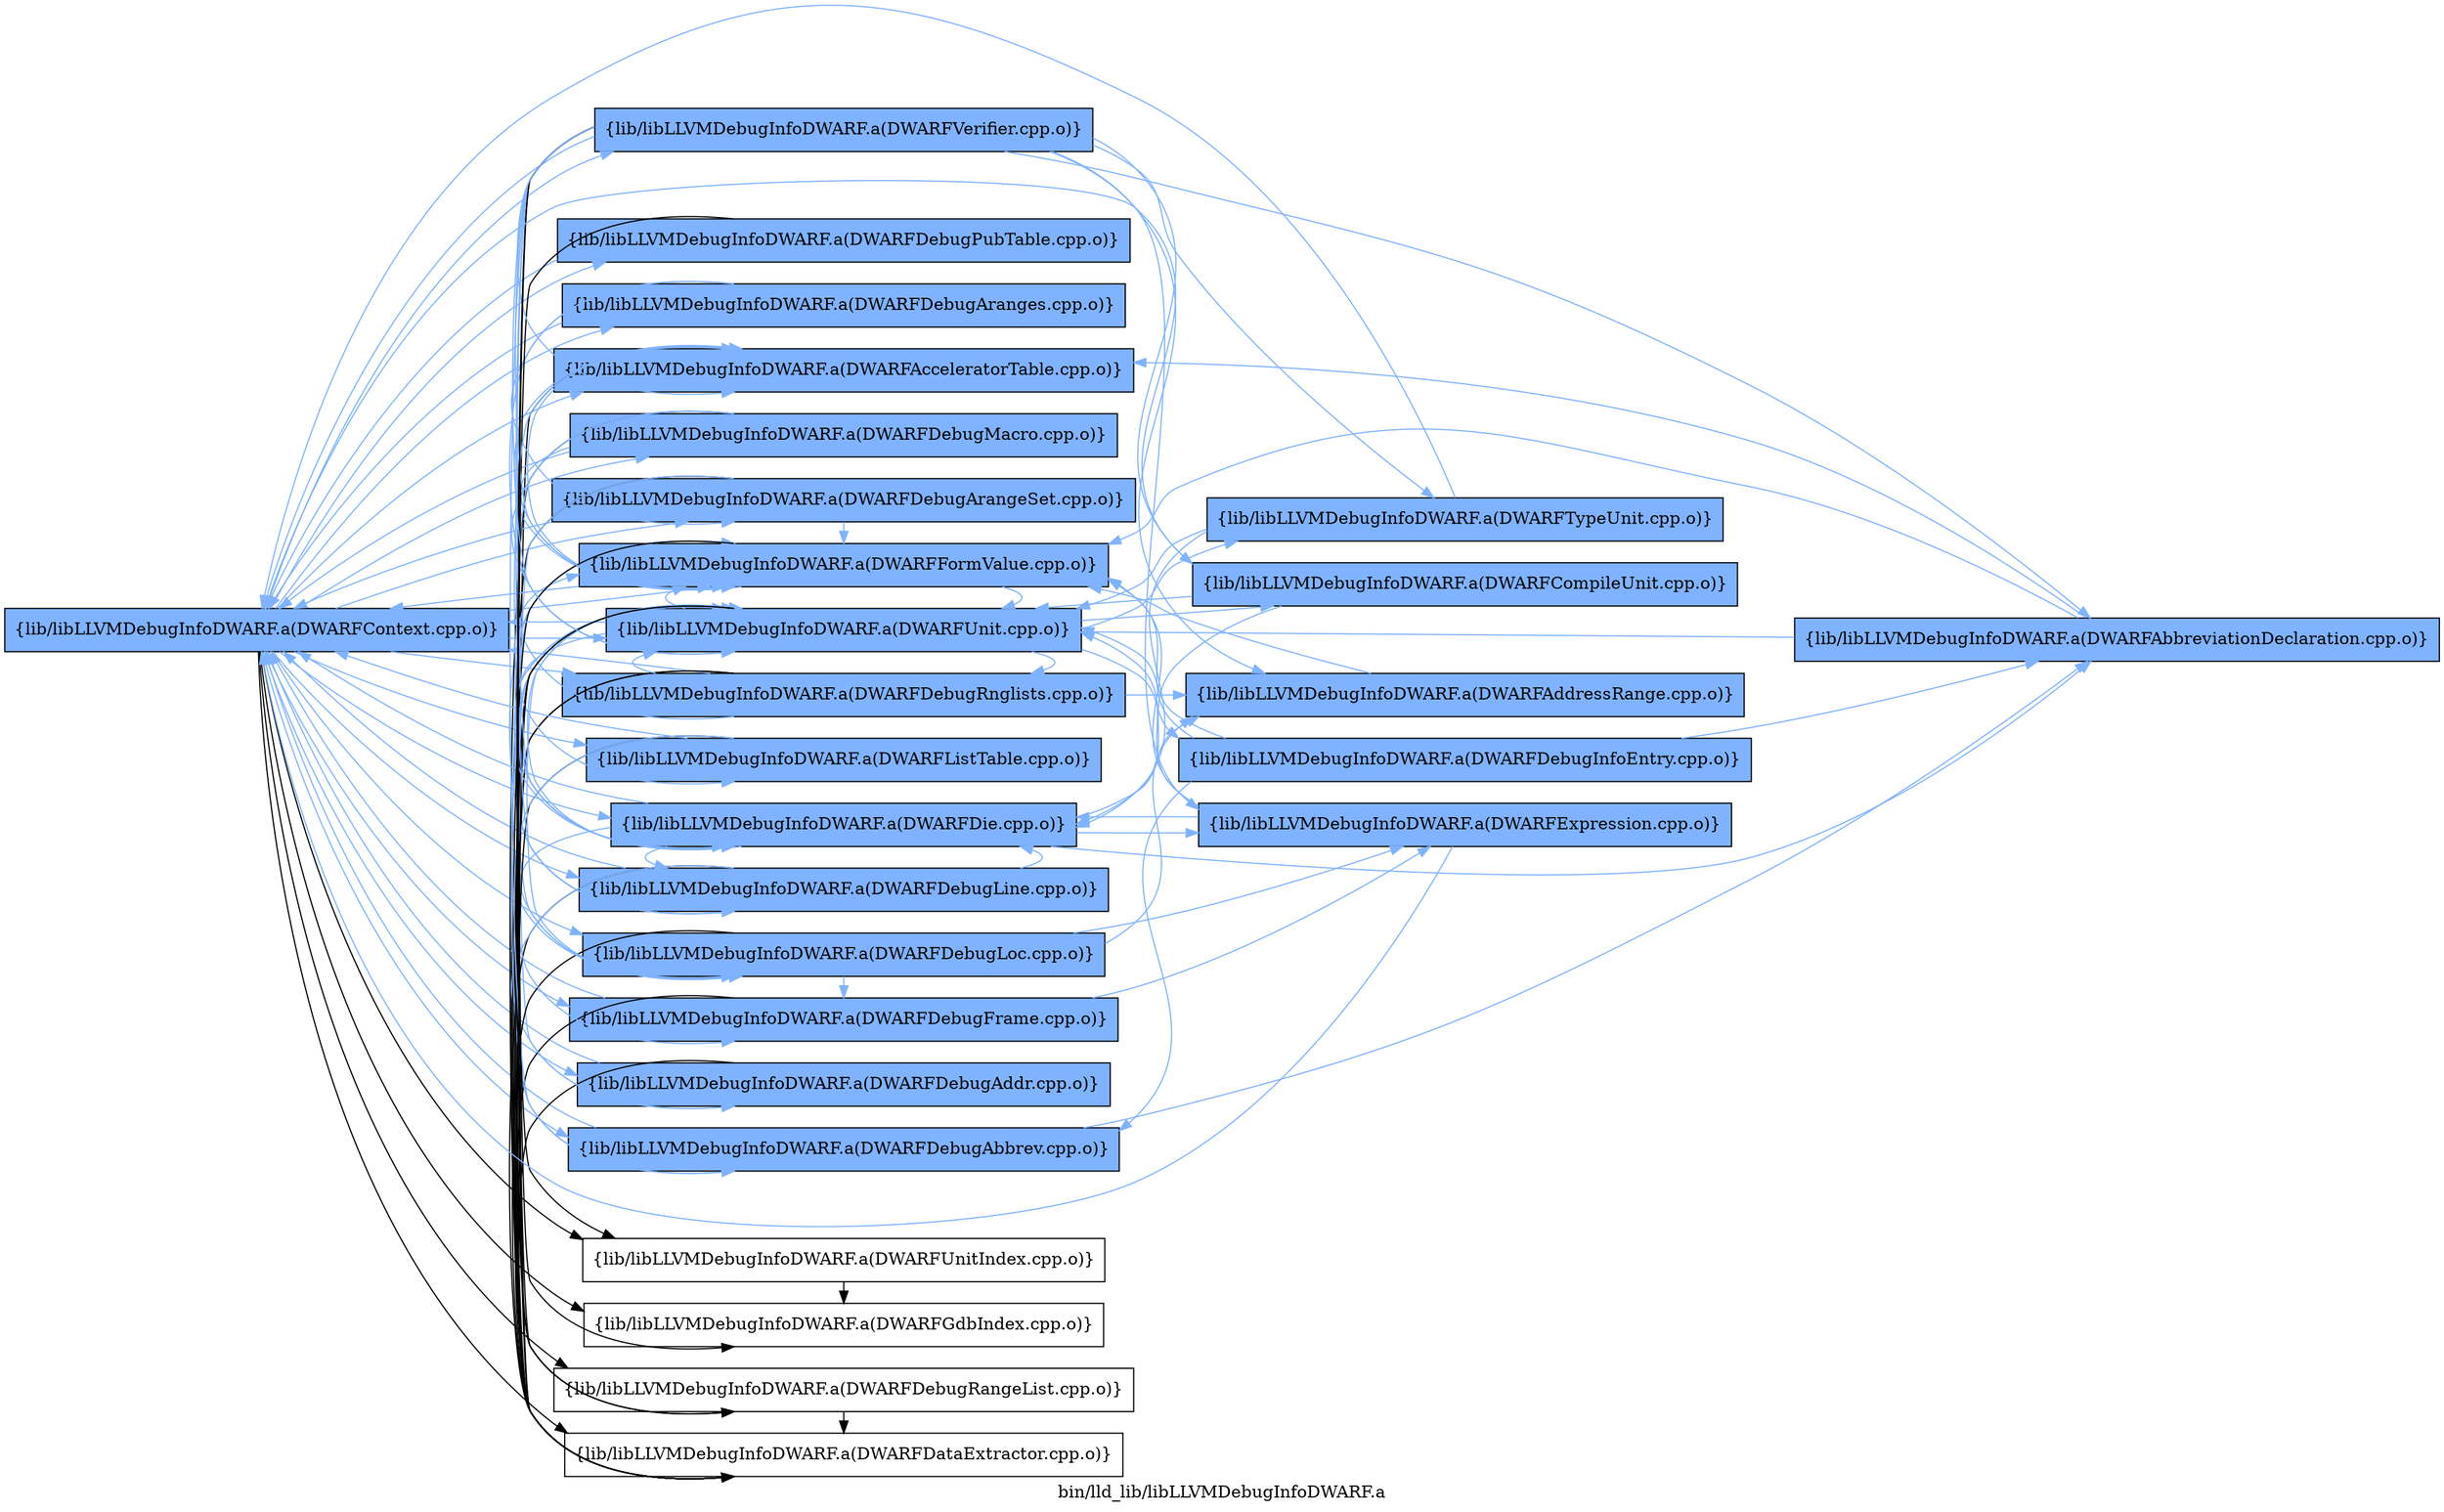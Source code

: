 digraph "bin/lld_lib/libLLVMDebugInfoDWARF.a" {
	label="bin/lld_lib/libLLVMDebugInfoDWARF.a";
	rankdir=LR;
	{ rank=same; Node0x561a2e69a768;  }
	{ rank=same; Node0x561a2e696438; Node0x561a2e696ca8; Node0x561a2e699138; Node0x561a2e6978d8; Node0x561a2e697d38; Node0x561a2e697fb8; Node0x561a2e696488; Node0x561a2e6966b8; Node0x561a2e697388; Node0x561a2e695bc8; Node0x561a2e695998; Node0x561a2e6815d8; Node0x561a2e681d58; Node0x561a2e67d398; Node0x561a2e67eb08; Node0x561a2e67f378; Node0x561a2e67ab48; Node0x561a2e67b2c8; Node0x561a2e67b4f8; Node0x561a2e68d388;  }

	Node0x561a2e69a768 [shape=record,shape=box,group=1,style=filled,fillcolor="0.600000 0.5 1",label="{lib/libLLVMDebugInfoDWARF.a(DWARFContext.cpp.o)}"];
	Node0x561a2e69a768 -> Node0x561a2e696438[color="0.600000 0.5 1"];
	Node0x561a2e69a768 -> Node0x561a2e696ca8;
	Node0x561a2e69a768 -> Node0x561a2e699138[color="0.600000 0.5 1"];
	Node0x561a2e69a768 -> Node0x561a2e6978d8[color="0.600000 0.5 1"];
	Node0x561a2e69a768 -> Node0x561a2e697d38[color="0.600000 0.5 1"];
	Node0x561a2e69a768 -> Node0x561a2e697fb8[color="0.600000 0.5 1"];
	Node0x561a2e69a768 -> Node0x561a2e696488[color="0.600000 0.5 1"];
	Node0x561a2e69a768 -> Node0x561a2e6966b8[color="0.600000 0.5 1"];
	Node0x561a2e69a768 -> Node0x561a2e697388[color="0.600000 0.5 1"];
	Node0x561a2e69a768 -> Node0x561a2e695bc8[color="0.600000 0.5 1"];
	Node0x561a2e69a768 -> Node0x561a2e695998[color="0.600000 0.5 1"];
	Node0x561a2e69a768 -> Node0x561a2e6815d8;
	Node0x561a2e69a768 -> Node0x561a2e681d58[color="0.600000 0.5 1"];
	Node0x561a2e69a768 -> Node0x561a2e67d398[color="0.600000 0.5 1"];
	Node0x561a2e69a768 -> Node0x561a2e67eb08[color="0.600000 0.5 1"];
	Node0x561a2e69a768 -> Node0x561a2e67f378;
	Node0x561a2e69a768 -> Node0x561a2e67ab48[color="0.600000 0.5 1"];
	Node0x561a2e69a768 -> Node0x561a2e67b2c8;
	Node0x561a2e69a768 -> Node0x561a2e67b4f8[color="0.600000 0.5 1"];
	Node0x561a2e69a768 -> Node0x561a2e68d388[color="0.600000 0.5 1"];
	Node0x561a2e6966b8 [shape=record,shape=box,group=1,style=filled,fillcolor="0.600000 0.5 1",label="{lib/libLLVMDebugInfoDWARF.a(DWARFDebugLine.cpp.o)}"];
	Node0x561a2e6966b8 -> Node0x561a2e69a768[color="0.600000 0.5 1"];
	Node0x561a2e6966b8 -> Node0x561a2e696ca8;
	Node0x561a2e6966b8 -> Node0x561a2e6978d8[color="0.600000 0.5 1"];
	Node0x561a2e6966b8 -> Node0x561a2e67d398[color="0.600000 0.5 1"];
	Node0x561a2e6966b8 -> Node0x561a2e67eb08[color="0.600000 0.5 1"];
	Node0x561a2e6966b8 -> Node0x561a2e67b4f8[color="0.600000 0.5 1"];
	Node0x561a2e67d398 [shape=record,shape=box,group=1,style=filled,fillcolor="0.600000 0.5 1",label="{lib/libLLVMDebugInfoDWARF.a(DWARFDie.cpp.o)}"];
	Node0x561a2e67d398 -> Node0x561a2e69a768[color="0.600000 0.5 1"];
	Node0x561a2e67d398 -> Node0x561a2e696438[color="0.600000 0.5 1"];
	Node0x561a2e67d398 -> Node0x561a2e699368[color="0.600000 0.5 1"];
	Node0x561a2e67d398 -> Node0x561a2e6966b8[color="0.600000 0.5 1"];
	Node0x561a2e67d398 -> Node0x561a2e697388[color="0.600000 0.5 1"];
	Node0x561a2e67d398 -> Node0x561a2e6954e8[color="0.600000 0.5 1"];
	Node0x561a2e67d398 -> Node0x561a2e67db18[color="0.600000 0.5 1"];
	Node0x561a2e67d398 -> Node0x561a2e67eb08[color="0.600000 0.5 1"];
	Node0x561a2e67d398 -> Node0x561a2e67b4f8[color="0.600000 0.5 1"];
	Node0x561a2e67eb08 [shape=record,shape=box,group=1,style=filled,fillcolor="0.600000 0.5 1",label="{lib/libLLVMDebugInfoDWARF.a(DWARFFormValue.cpp.o)}"];
	Node0x561a2e67eb08 -> Node0x561a2e69a768[color="0.600000 0.5 1"];
	Node0x561a2e67eb08 -> Node0x561a2e696438[color="0.600000 0.5 1"];
	Node0x561a2e67eb08 -> Node0x561a2e696ca8;
	Node0x561a2e67eb08 -> Node0x561a2e67b4f8[color="0.600000 0.5 1"];
	Node0x561a2e67b4f8 [shape=record,shape=box,group=1,style=filled,fillcolor="0.600000 0.5 1",label="{lib/libLLVMDebugInfoDWARF.a(DWARFUnit.cpp.o)}"];
	Node0x561a2e67b4f8 -> Node0x561a2e69a768[color="0.600000 0.5 1"];
	Node0x561a2e67b4f8 -> Node0x561a2e696ca8;
	Node0x561a2e67b4f8 -> Node0x561a2e699138[color="0.600000 0.5 1"];
	Node0x561a2e67b4f8 -> Node0x561a2e697388[color="0.600000 0.5 1"];
	Node0x561a2e67b4f8 -> Node0x561a2e6815d8;
	Node0x561a2e67b4f8 -> Node0x561a2e681d58[color="0.600000 0.5 1"];
	Node0x561a2e67b4f8 -> Node0x561a2e67d398[color="0.600000 0.5 1"];
	Node0x561a2e67b4f8 -> Node0x561a2e67eb08[color="0.600000 0.5 1"];
	Node0x561a2e67b4f8 -> Node0x561a2e67ab48[color="0.600000 0.5 1"];
	Node0x561a2e67b4f8 -> Node0x561a2e67b2c8;
	Node0x561a2e67b4f8 -> Node0x561a2e67c1c8[color="0.600000 0.5 1"];
	Node0x561a2e67b4f8 -> Node0x561a2e690998[color="0.600000 0.5 1"];
	Node0x561a2e67b4f8 -> Node0x561a2e68fdb8[color="0.600000 0.5 1"];
	Node0x561a2e695998 [shape=record,shape=box,group=1,style=filled,fillcolor="0.600000 0.5 1",label="{lib/libLLVMDebugInfoDWARF.a(DWARFDebugPubTable.cpp.o)}"];
	Node0x561a2e695998 -> Node0x561a2e69a768[color="0.600000 0.5 1"];
	Node0x561a2e695998 -> Node0x561a2e696ca8;
	Node0x561a2e67db18 [shape=record,shape=box,group=1,style=filled,fillcolor="0.600000 0.5 1",label="{lib/libLLVMDebugInfoDWARF.a(DWARFExpression.cpp.o)}"];
	Node0x561a2e67db18 -> Node0x561a2e69a768[color="0.600000 0.5 1"];
	Node0x561a2e67db18 -> Node0x561a2e67d398[color="0.600000 0.5 1"];
	Node0x561a2e67db18 -> Node0x561a2e67eb08[color="0.600000 0.5 1"];
	Node0x561a2e67db18 -> Node0x561a2e67b4f8[color="0.600000 0.5 1"];
	Node0x561a2e696438 [shape=record,shape=box,group=1,style=filled,fillcolor="0.600000 0.5 1",label="{lib/libLLVMDebugInfoDWARF.a(DWARFAcceleratorTable.cpp.o)}"];
	Node0x561a2e696438 -> Node0x561a2e696ca8;
	Node0x561a2e696438 -> Node0x561a2e67eb08[color="0.600000 0.5 1"];
	Node0x561a2e696ca8 [shape=record,shape=box,group=0,label="{lib/libLLVMDebugInfoDWARF.a(DWARFDataExtractor.cpp.o)}"];
	Node0x561a2e699138 [shape=record,shape=box,group=1,style=filled,fillcolor="0.600000 0.5 1",label="{lib/libLLVMDebugInfoDWARF.a(DWARFDebugAbbrev.cpp.o)}"];
	Node0x561a2e699138 -> Node0x561a2e69a768[color="0.600000 0.5 1"];
	Node0x561a2e699138 -> Node0x561a2e699368[color="0.600000 0.5 1"];
	Node0x561a2e6978d8 [shape=record,shape=box,group=1,style=filled,fillcolor="0.600000 0.5 1",label="{lib/libLLVMDebugInfoDWARF.a(DWARFDebugAddr.cpp.o)}"];
	Node0x561a2e6978d8 -> Node0x561a2e69a768[color="0.600000 0.5 1"];
	Node0x561a2e6978d8 -> Node0x561a2e696ca8;
	Node0x561a2e697d38 [shape=record,shape=box,group=1,style=filled,fillcolor="0.600000 0.5 1",label="{lib/libLLVMDebugInfoDWARF.a(DWARFDebugArangeSet.cpp.o)}"];
	Node0x561a2e697d38 -> Node0x561a2e69a768[color="0.600000 0.5 1"];
	Node0x561a2e697d38 -> Node0x561a2e696ca8;
	Node0x561a2e697d38 -> Node0x561a2e6978d8[color="0.600000 0.5 1"];
	Node0x561a2e697d38 -> Node0x561a2e67eb08[color="0.600000 0.5 1"];
	Node0x561a2e697fb8 [shape=record,shape=box,group=1,style=filled,fillcolor="0.600000 0.5 1",label="{lib/libLLVMDebugInfoDWARF.a(DWARFDebugAranges.cpp.o)}"];
	Node0x561a2e697fb8 -> Node0x561a2e69a768[color="0.600000 0.5 1"];
	Node0x561a2e697fb8 -> Node0x561a2e697d38[color="0.600000 0.5 1"];
	Node0x561a2e697fb8 -> Node0x561a2e67b4f8[color="0.600000 0.5 1"];
	Node0x561a2e696488 [shape=record,shape=box,group=1,style=filled,fillcolor="0.600000 0.5 1",label="{lib/libLLVMDebugInfoDWARF.a(DWARFDebugFrame.cpp.o)}"];
	Node0x561a2e696488 -> Node0x561a2e69a768[color="0.600000 0.5 1"];
	Node0x561a2e696488 -> Node0x561a2e696ca8;
	Node0x561a2e696488 -> Node0x561a2e67db18[color="0.600000 0.5 1"];
	Node0x561a2e697388 [shape=record,shape=box,group=1,style=filled,fillcolor="0.600000 0.5 1",label="{lib/libLLVMDebugInfoDWARF.a(DWARFDebugLoc.cpp.o)}"];
	Node0x561a2e697388 -> Node0x561a2e696ca8;
	Node0x561a2e697388 -> Node0x561a2e696488[color="0.600000 0.5 1"];
	Node0x561a2e697388 -> Node0x561a2e6954e8[color="0.600000 0.5 1"];
	Node0x561a2e697388 -> Node0x561a2e67db18[color="0.600000 0.5 1"];
	Node0x561a2e697388 -> Node0x561a2e67eb08[color="0.600000 0.5 1"];
	Node0x561a2e697388 -> Node0x561a2e67b4f8[color="0.600000 0.5 1"];
	Node0x561a2e695bc8 [shape=record,shape=box,group=1,style=filled,fillcolor="0.600000 0.5 1",label="{lib/libLLVMDebugInfoDWARF.a(DWARFDebugMacro.cpp.o)}"];
	Node0x561a2e695bc8 -> Node0x561a2e69a768[color="0.600000 0.5 1"];
	Node0x561a2e695bc8 -> Node0x561a2e696ca8;
	Node0x561a2e695bc8 -> Node0x561a2e67d398[color="0.600000 0.5 1"];
	Node0x561a2e695bc8 -> Node0x561a2e67eb08[color="0.600000 0.5 1"];
	Node0x561a2e695bc8 -> Node0x561a2e67b4f8[color="0.600000 0.5 1"];
	Node0x561a2e6815d8 [shape=record,shape=box,group=0,label="{lib/libLLVMDebugInfoDWARF.a(DWARFDebugRangeList.cpp.o)}"];
	Node0x561a2e6815d8 -> Node0x561a2e696ca8;
	Node0x561a2e681d58 [shape=record,shape=box,group=1,style=filled,fillcolor="0.600000 0.5 1",label="{lib/libLLVMDebugInfoDWARF.a(DWARFDebugRnglists.cpp.o)}"];
	Node0x561a2e681d58 -> Node0x561a2e69a768[color="0.600000 0.5 1"];
	Node0x561a2e681d58 -> Node0x561a2e696ca8;
	Node0x561a2e681d58 -> Node0x561a2e6954e8[color="0.600000 0.5 1"];
	Node0x561a2e681d58 -> Node0x561a2e6815d8;
	Node0x561a2e681d58 -> Node0x561a2e67eb08[color="0.600000 0.5 1"];
	Node0x561a2e681d58 -> Node0x561a2e67b4f8[color="0.600000 0.5 1"];
	Node0x561a2e67f378 [shape=record,shape=box,group=0,label="{lib/libLLVMDebugInfoDWARF.a(DWARFGdbIndex.cpp.o)}"];
	Node0x561a2e67ab48 [shape=record,shape=box,group=1,style=filled,fillcolor="0.600000 0.5 1",label="{lib/libLLVMDebugInfoDWARF.a(DWARFListTable.cpp.o)}"];
	Node0x561a2e67ab48 -> Node0x561a2e69a768[color="0.600000 0.5 1"];
	Node0x561a2e67ab48 -> Node0x561a2e696ca8;
	Node0x561a2e67ab48 -> Node0x561a2e696488[color="0.600000 0.5 1"];
	Node0x561a2e67b2c8 [shape=record,shape=box,group=0,label="{lib/libLLVMDebugInfoDWARF.a(DWARFUnitIndex.cpp.o)}"];
	Node0x561a2e67b2c8 -> Node0x561a2e67f378;
	Node0x561a2e68d388 [shape=record,shape=box,group=1,style=filled,fillcolor="0.600000 0.5 1",label="{lib/libLLVMDebugInfoDWARF.a(DWARFVerifier.cpp.o)}"];
	Node0x561a2e68d388 -> Node0x561a2e69a768[color="0.600000 0.5 1"];
	Node0x561a2e68d388 -> Node0x561a2e696438[color="0.600000 0.5 1"];
	Node0x561a2e68d388 -> Node0x561a2e696ca8;
	Node0x561a2e68d388 -> Node0x561a2e699138[color="0.600000 0.5 1"];
	Node0x561a2e68d388 -> Node0x561a2e699368[color="0.600000 0.5 1"];
	Node0x561a2e68d388 -> Node0x561a2e6966b8[color="0.600000 0.5 1"];
	Node0x561a2e68d388 -> Node0x561a2e6954e8[color="0.600000 0.5 1"];
	Node0x561a2e68d388 -> Node0x561a2e6815d8;
	Node0x561a2e68d388 -> Node0x561a2e67d398[color="0.600000 0.5 1"];
	Node0x561a2e68d388 -> Node0x561a2e67db18[color="0.600000 0.5 1"];
	Node0x561a2e68d388 -> Node0x561a2e67eb08[color="0.600000 0.5 1"];
	Node0x561a2e68d388 -> Node0x561a2e67f378;
	Node0x561a2e68d388 -> Node0x561a2e67b4f8[color="0.600000 0.5 1"];
	Node0x561a2e68d388 -> Node0x561a2e690998[color="0.600000 0.5 1"];
	Node0x561a2e68d388 -> Node0x561a2e68fdb8[color="0.600000 0.5 1"];
	Node0x561a2e699368 [shape=record,shape=box,group=1,style=filled,fillcolor="0.600000 0.5 1",label="{lib/libLLVMDebugInfoDWARF.a(DWARFAbbreviationDeclaration.cpp.o)}"];
	Node0x561a2e699368 -> Node0x561a2e696438[color="0.600000 0.5 1"];
	Node0x561a2e699368 -> Node0x561a2e67eb08[color="0.600000 0.5 1"];
	Node0x561a2e699368 -> Node0x561a2e67b4f8[color="0.600000 0.5 1"];
	Node0x561a2e6954e8 [shape=record,shape=box,group=1,style=filled,fillcolor="0.600000 0.5 1",label="{lib/libLLVMDebugInfoDWARF.a(DWARFAddressRange.cpp.o)}"];
	Node0x561a2e6954e8 -> Node0x561a2e67eb08[color="0.600000 0.5 1"];
	Node0x561a2e67c1c8 [shape=record,shape=box,group=1,style=filled,fillcolor="0.600000 0.5 1",label="{lib/libLLVMDebugInfoDWARF.a(DWARFDebugInfoEntry.cpp.o)}"];
	Node0x561a2e67c1c8 -> Node0x561a2e699138[color="0.600000 0.5 1"];
	Node0x561a2e67c1c8 -> Node0x561a2e699368[color="0.600000 0.5 1"];
	Node0x561a2e67c1c8 -> Node0x561a2e67eb08[color="0.600000 0.5 1"];
	Node0x561a2e67c1c8 -> Node0x561a2e67b4f8[color="0.600000 0.5 1"];
	Node0x561a2e690998 [shape=record,shape=box,group=1,style=filled,fillcolor="0.600000 0.5 1",label="{lib/libLLVMDebugInfoDWARF.a(DWARFTypeUnit.cpp.o)}"];
	Node0x561a2e690998 -> Node0x561a2e69a768[color="0.600000 0.5 1"];
	Node0x561a2e690998 -> Node0x561a2e67d398[color="0.600000 0.5 1"];
	Node0x561a2e690998 -> Node0x561a2e67b4f8[color="0.600000 0.5 1"];
	Node0x561a2e68fdb8 [shape=record,shape=box,group=1,style=filled,fillcolor="0.600000 0.5 1",label="{lib/libLLVMDebugInfoDWARF.a(DWARFCompileUnit.cpp.o)}"];
	Node0x561a2e68fdb8 -> Node0x561a2e69a768[color="0.600000 0.5 1"];
	Node0x561a2e68fdb8 -> Node0x561a2e67d398[color="0.600000 0.5 1"];
	Node0x561a2e68fdb8 -> Node0x561a2e67b4f8[color="0.600000 0.5 1"];
}

